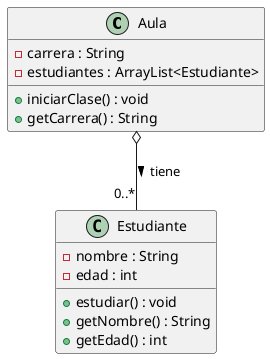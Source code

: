 @startuml Agregacion

class Aula {
    - carrera : String
    - estudiantes : ArrayList<Estudiante>
    + iniciarClase() : void
    + getCarrera() : String
}

class Estudiante {
    - nombre : String
    - edad : int
    + estudiar() : void
    + getNombre() : String
    + getEdad() : int
}

'Representar Agregacion en UML
Aula o-- "0..*" Estudiante : tiene >